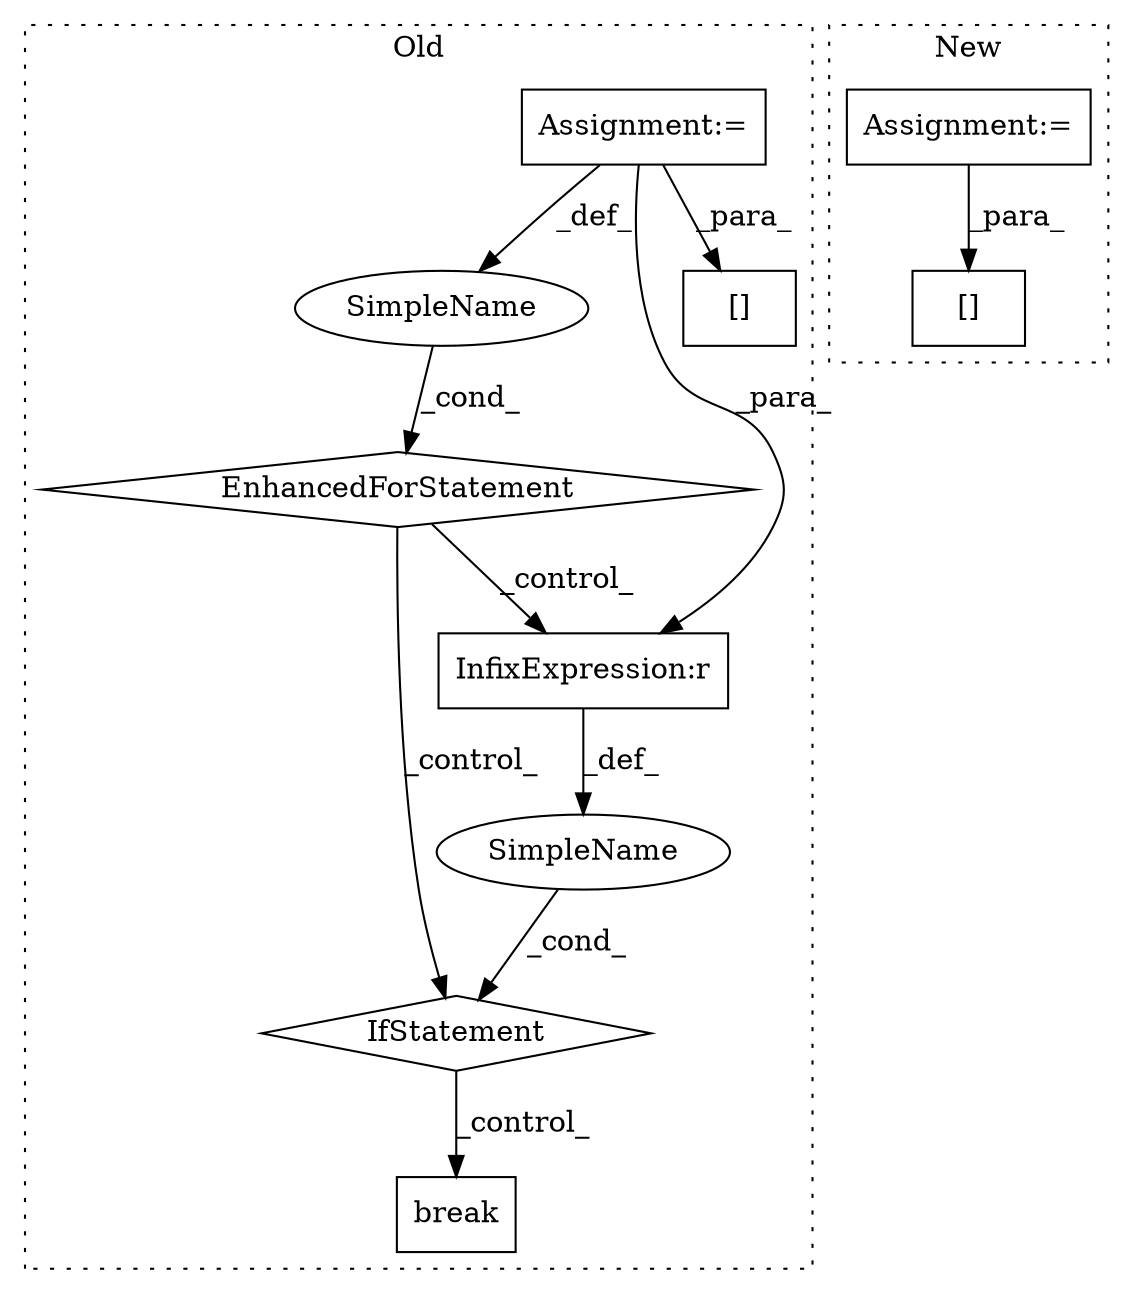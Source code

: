 digraph G {
subgraph cluster0 {
1 [label="break" a="10" s="13530" l="6" shape="box"];
3 [label="Assignment:=" a="7" s="12994" l="1" shape="box"];
4 [label="IfStatement" a="25" s="13236,13327" l="4,2" shape="diamond"];
5 [label="SimpleName" a="42" s="" l="" shape="ellipse"];
6 [label="SimpleName" a="42" s="13171" l="13" shape="ellipse"];
8 [label="EnhancedForStatement" a="70" s="13114,13226" l="53,2" shape="diamond"];
9 [label="InfixExpression:r" a="27" s="13313" l="4" shape="box"];
10 [label="[]" a="2" s="13401,13447" l="8,1" shape="box"];
label = "Old";
style="dotted";
}
subgraph cluster1 {
2 [label="[]" a="2" s="13147,13184" l="11,1" shape="box"];
7 [label="Assignment:=" a="7" s="12899" l="1" shape="box"];
label = "New";
style="dotted";
}
3 -> 6 [label="_def_"];
3 -> 9 [label="_para_"];
3 -> 10 [label="_para_"];
4 -> 1 [label="_control_"];
5 -> 4 [label="_cond_"];
6 -> 8 [label="_cond_"];
7 -> 2 [label="_para_"];
8 -> 9 [label="_control_"];
8 -> 4 [label="_control_"];
9 -> 5 [label="_def_"];
}